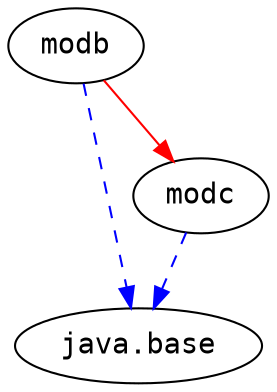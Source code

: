 # Created by depvis.JigsawDepVisualizer on Mon Oct 16 12:08:58 CEST 2017
digraph Java9_Dependency_Visualizer {
modb[fontname="Consolas",shape="ellipse",label="modb"];
java_base[fontname="Consolas",shape="ellipse",label="java.base"];
modc[fontname="Consolas",shape="ellipse",label="modc"];
modb -> java_base[color="#0000ff",fontname="Consolas",fontcolor="#0000ff",style="dashed",weight="16"]
modb -> modc[fontname="Consolas",fontcolor="#ff0000",color="#ff0000",weight="2"]
modc -> java_base[color="#0000ff",fontname="Consolas",fontcolor="#0000ff",style="dashed",weight="16"]
}
